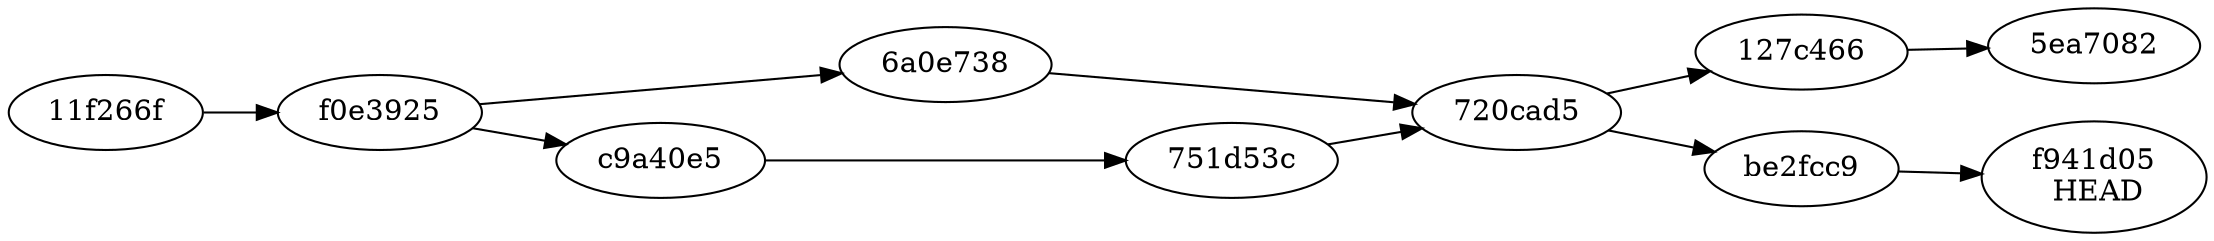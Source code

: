 digraph {
	rankdir = "LR"
	"11f266f" -> "f0e3925";
    "f0e3925" -> "c9a40e5";
    "f0e3925" -> "6a0e738";
    "c9a40e5" -> "751d53c";
    "751d53c" -> "720cad5";
    "720cad5" -> "127c466";
    "720cad5" -> "be2fcc9";
    "127c466" -> "5ea7082";
    "6a0e738" -> "720cad5";
    "6a0e738" -> "751d53c" [style=invis];
    "c9a40e5" -> "6a0e738" [style=invis];
    "be2fcc9" -> "f941d05"
    "f941d05" [label="f941d05\n HEAD"];
}